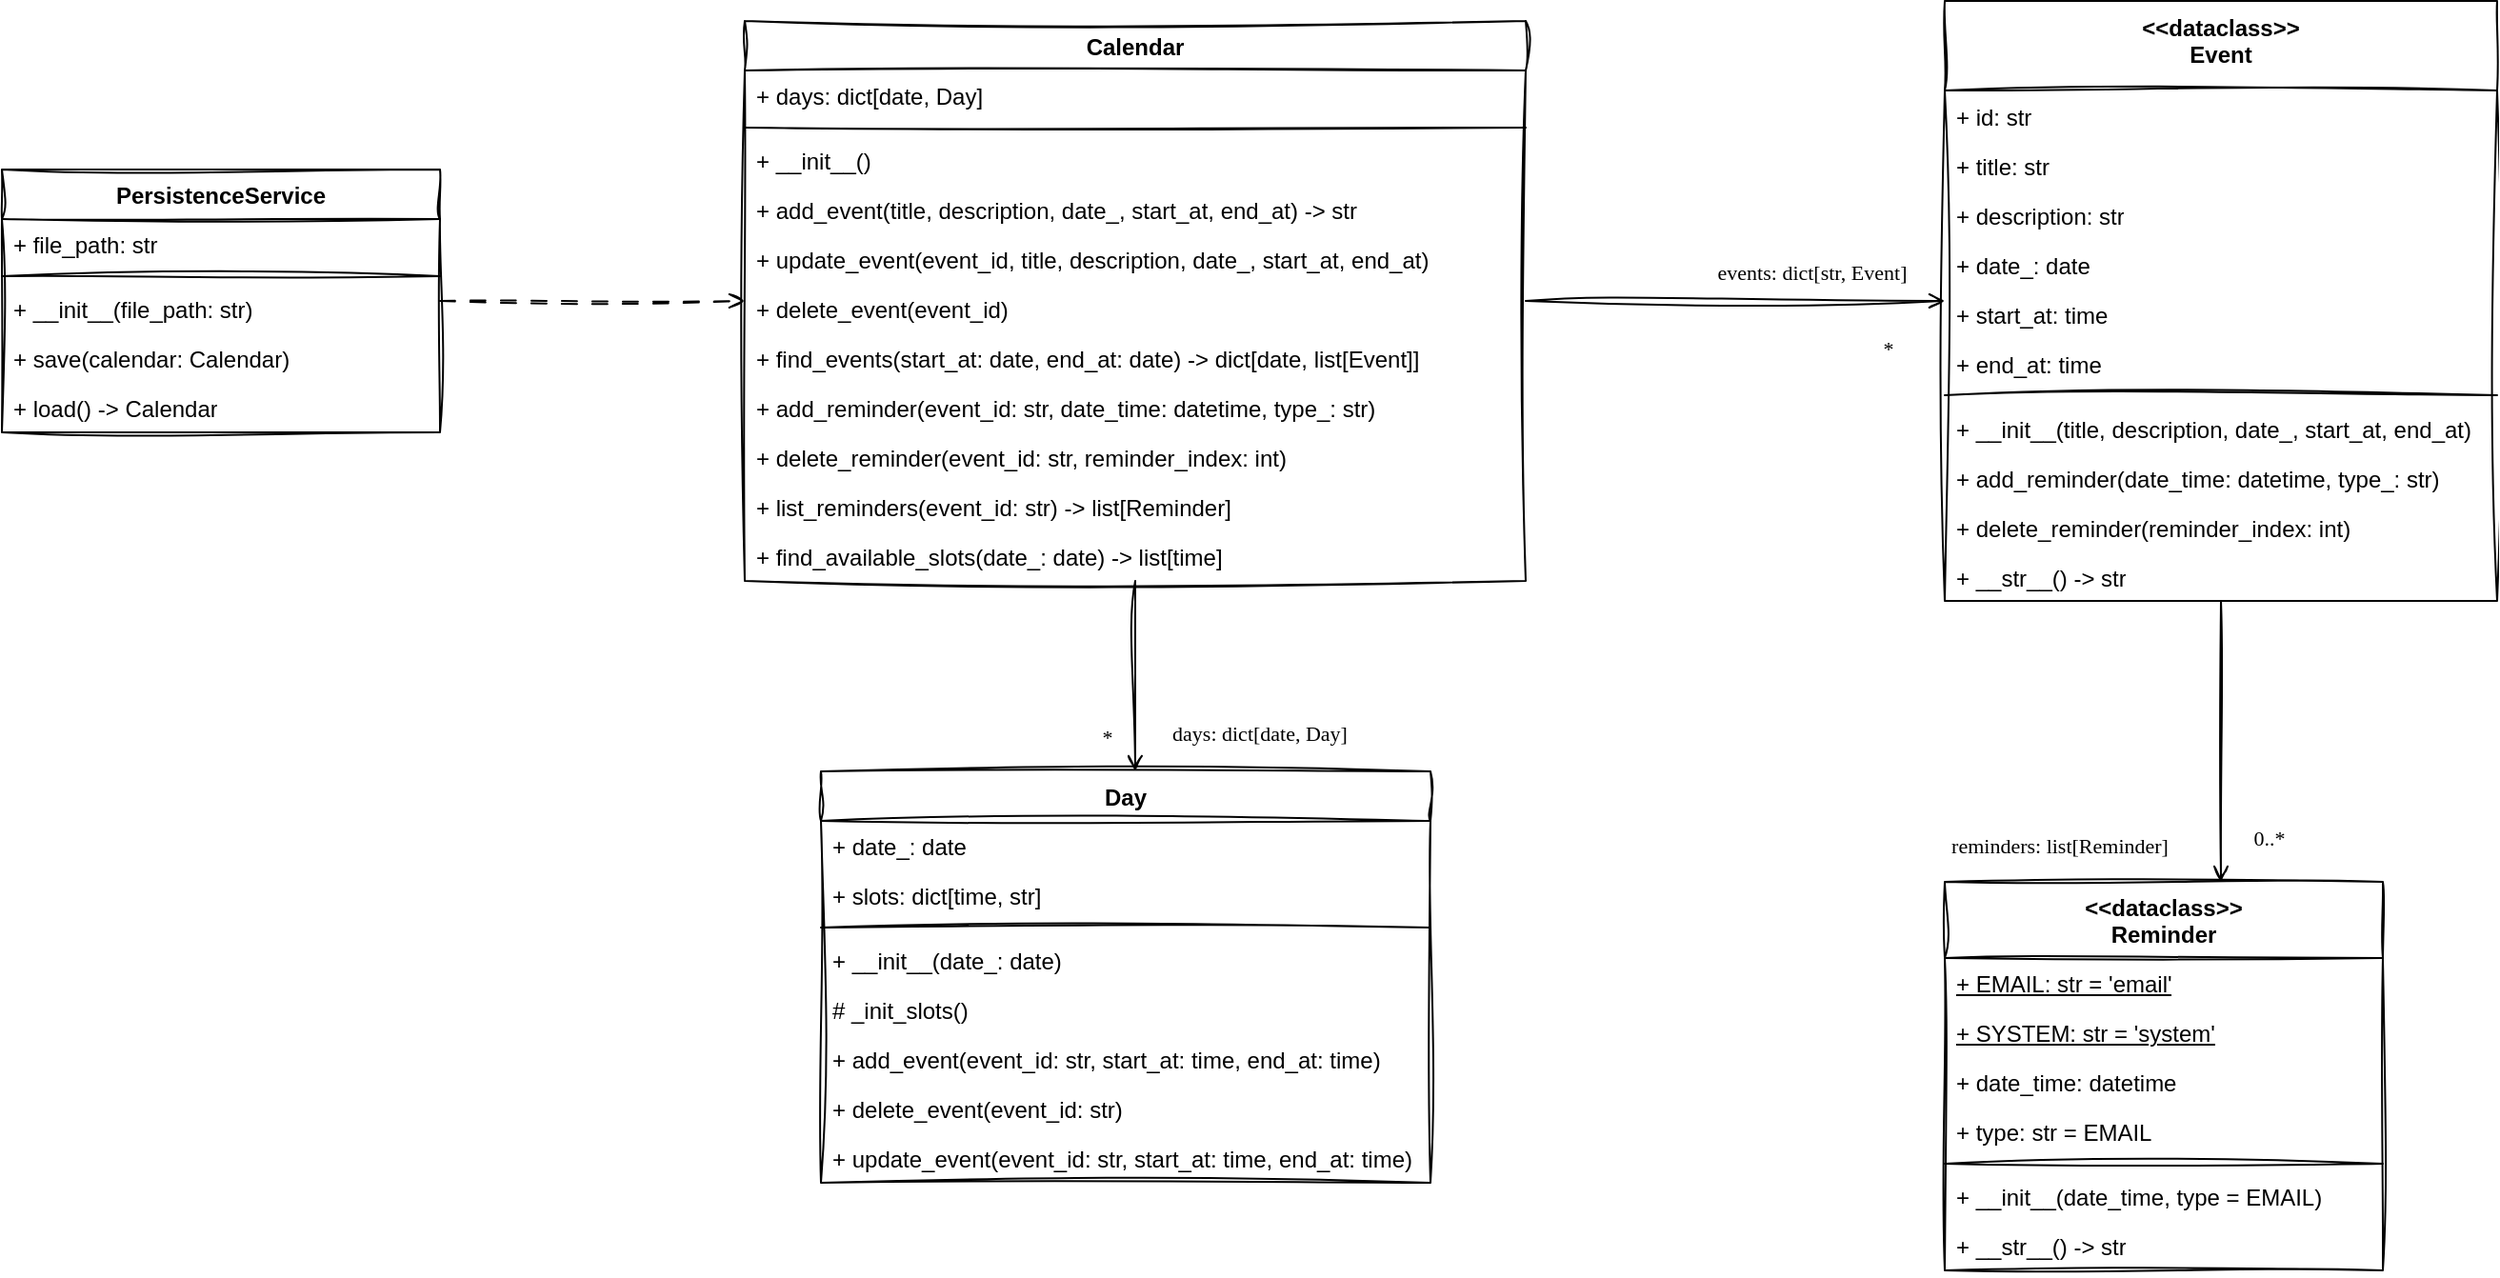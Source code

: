 <mxfile version="24.2.5" type="device">
  <diagram id="_wogAJUdVSEfxbqdeqLf" name="Page-2">
    <mxGraphModel dx="1900" dy="522" grid="1" gridSize="10" guides="1" tooltips="1" connect="1" arrows="1" fold="1" page="1" pageScale="1" pageWidth="850" pageHeight="1100" math="0" shadow="0">
      <root>
        <mxCell id="0" />
        <mxCell id="1" parent="0" />
        <mxCell id="95oVGYyRM19d0E_emJBf-1" value="&amp;lt;&amp;lt;dataclass&amp;gt;&amp;gt;&lt;br&gt;Reminder" style="swimlane;fontStyle=1;align=center;verticalAlign=top;childLayout=stackLayout;horizontal=1;startSize=40;horizontalStack=0;resizeParent=1;resizeParentMax=0;resizeLast=0;collapsible=1;marginBottom=0;whiteSpace=wrap;html=1;hachureGap=4;fontFamily=Helvetica;labelBackgroundColor=none;rounded=0;sketch=1;curveFitting=1;jiggle=2;" parent="1" vertex="1">
          <mxGeometry x="530" y="470" width="230" height="204" as="geometry" />
        </mxCell>
        <mxCell id="95oVGYyRM19d0E_emJBf-2" value="+ EMAIL: str = &#39;email&#39;" style="text;strokeColor=none;fillColor=none;align=left;verticalAlign=top;spacingLeft=4;spacingRight=4;overflow=hidden;rotatable=0;points=[[0,0.5],[1,0.5]];portConstraint=eastwest;whiteSpace=wrap;html=1;fontFamily=Helvetica;labelBackgroundColor=none;rounded=0;fontStyle=4;sketch=1;curveFitting=1;jiggle=2;" parent="95oVGYyRM19d0E_emJBf-1" vertex="1">
          <mxGeometry y="40" width="230" height="26" as="geometry" />
        </mxCell>
        <mxCell id="95oVGYyRM19d0E_emJBf-7" value="+ SYSTEM: str = &#39;system&#39;" style="text;strokeColor=none;fillColor=none;align=left;verticalAlign=top;spacingLeft=4;spacingRight=4;overflow=hidden;rotatable=0;points=[[0,0.5],[1,0.5]];portConstraint=eastwest;whiteSpace=wrap;html=1;fontFamily=Helvetica;labelBackgroundColor=none;rounded=0;fontStyle=4;sketch=1;curveFitting=1;jiggle=2;" parent="95oVGYyRM19d0E_emJBf-1" vertex="1">
          <mxGeometry y="66" width="230" height="26" as="geometry" />
        </mxCell>
        <mxCell id="95oVGYyRM19d0E_emJBf-6" value="+ date_time: datetime" style="text;strokeColor=none;fillColor=none;align=left;verticalAlign=top;spacingLeft=4;spacingRight=4;overflow=hidden;rotatable=0;points=[[0,0.5],[1,0.5]];portConstraint=eastwest;whiteSpace=wrap;html=1;fontFamily=Helvetica;labelBackgroundColor=none;rounded=0;sketch=1;curveFitting=1;jiggle=2;" parent="95oVGYyRM19d0E_emJBf-1" vertex="1">
          <mxGeometry y="92" width="230" height="26" as="geometry" />
        </mxCell>
        <mxCell id="95oVGYyRM19d0E_emJBf-5" value="+ type: str = EMAIL" style="text;strokeColor=none;fillColor=none;align=left;verticalAlign=top;spacingLeft=4;spacingRight=4;overflow=hidden;rotatable=0;points=[[0,0.5],[1,0.5]];portConstraint=eastwest;whiteSpace=wrap;html=1;fontFamily=Helvetica;labelBackgroundColor=none;rounded=0;sketch=1;curveFitting=1;jiggle=2;" parent="95oVGYyRM19d0E_emJBf-1" vertex="1">
          <mxGeometry y="118" width="230" height="26" as="geometry" />
        </mxCell>
        <mxCell id="95oVGYyRM19d0E_emJBf-3" value="" style="line;strokeWidth=1;fillColor=none;align=left;verticalAlign=middle;spacingTop=-1;spacingLeft=3;spacingRight=3;rotatable=0;labelPosition=right;points=[];portConstraint=eastwest;hachureGap=4;fontFamily=Helvetica;labelBackgroundColor=none;rounded=0;sketch=1;curveFitting=1;jiggle=2;" parent="95oVGYyRM19d0E_emJBf-1" vertex="1">
          <mxGeometry y="144" width="230" height="8" as="geometry" />
        </mxCell>
        <mxCell id="95oVGYyRM19d0E_emJBf-4" value="+ __init__(date_time, type = EMAIL)" style="text;strokeColor=none;fillColor=none;align=left;verticalAlign=top;spacingLeft=4;spacingRight=4;overflow=hidden;rotatable=0;points=[[0,0.5],[1,0.5]];portConstraint=eastwest;whiteSpace=wrap;html=1;fontFamily=Helvetica;labelBackgroundColor=none;rounded=0;sketch=1;curveFitting=1;jiggle=2;" parent="95oVGYyRM19d0E_emJBf-1" vertex="1">
          <mxGeometry y="152" width="230" height="26" as="geometry" />
        </mxCell>
        <mxCell id="2Sr8vMXwaTmX5nrPw6TR-1" value="+ __str__() -&amp;gt; str" style="text;strokeColor=none;fillColor=none;align=left;verticalAlign=top;spacingLeft=4;spacingRight=4;overflow=hidden;rotatable=0;points=[[0,0.5],[1,0.5]];portConstraint=eastwest;whiteSpace=wrap;html=1;fontFamily=Helvetica;labelBackgroundColor=none;rounded=0;sketch=1;curveFitting=1;jiggle=2;" parent="95oVGYyRM19d0E_emJBf-1" vertex="1">
          <mxGeometry y="178" width="230" height="26" as="geometry" />
        </mxCell>
        <mxCell id="RY-ba9Q4a1soDU3ntm-o-17" style="edgeStyle=orthogonalEdgeStyle;rounded=0;sketch=1;hachureGap=4;jiggle=2;curveFitting=1;orthogonalLoop=1;jettySize=auto;html=1;fontFamily=Architects Daughter;fontSource=https%3A%2F%2Ffonts.googleapis.com%2Fcss%3Ffamily%3DArchitects%2BDaughter;endArrow=open;endFill=0;" parent="1" source="95oVGYyRM19d0E_emJBf-8" target="95oVGYyRM19d0E_emJBf-1" edge="1">
          <mxGeometry relative="1" as="geometry">
            <Array as="points">
              <mxPoint x="650" y="470" />
              <mxPoint x="655" y="470" />
            </Array>
          </mxGeometry>
        </mxCell>
        <mxCell id="RY-ba9Q4a1soDU3ntm-o-22" value="reminders: list[Reminder]" style="edgeLabel;html=1;align=center;verticalAlign=middle;resizable=0;points=[];sketch=1;hachureGap=4;jiggle=2;curveFitting=1;fontFamily=Verdana;" parent="RY-ba9Q4a1soDU3ntm-o-17" vertex="1" connectable="0">
          <mxGeometry x="0.28" y="-2" relative="1" as="geometry">
            <mxPoint x="-83" y="34" as="offset" />
          </mxGeometry>
        </mxCell>
        <mxCell id="RY-ba9Q4a1soDU3ntm-o-23" value="0..*" style="edgeLabel;html=1;align=center;verticalAlign=middle;resizable=0;points=[];sketch=1;hachureGap=4;jiggle=2;curveFitting=1;fontFamily=Verdana;" parent="RY-ba9Q4a1soDU3ntm-o-17" vertex="1" connectable="0">
          <mxGeometry x="0.397" y="-3" relative="1" as="geometry">
            <mxPoint x="28" y="21" as="offset" />
          </mxGeometry>
        </mxCell>
        <mxCell id="95oVGYyRM19d0E_emJBf-8" value="&amp;lt;&amp;lt;dataclass&amp;gt;&amp;gt;&lt;br&gt;Event" style="swimlane;fontStyle=1;align=center;verticalAlign=top;childLayout=stackLayout;horizontal=1;startSize=47;horizontalStack=0;resizeParent=1;resizeParentMax=0;resizeLast=0;collapsible=1;marginBottom=0;whiteSpace=wrap;html=1;hachureGap=4;fontFamily=Helvetica;labelBackgroundColor=none;rounded=0;sketch=1;curveFitting=1;jiggle=2;" parent="1" vertex="1">
          <mxGeometry x="530" y="7.5" width="290" height="315" as="geometry" />
        </mxCell>
        <mxCell id="RY-ba9Q4a1soDU3ntm-o-25" value="+ id: str" style="text;strokeColor=none;fillColor=none;align=left;verticalAlign=top;spacingLeft=4;spacingRight=4;overflow=hidden;rotatable=0;points=[[0,0.5],[1,0.5]];portConstraint=eastwest;whiteSpace=wrap;html=1;fontFamily=Helvetica;labelBackgroundColor=none;rounded=0;fontStyle=0;sketch=1;curveFitting=1;jiggle=2;" parent="95oVGYyRM19d0E_emJBf-8" vertex="1">
          <mxGeometry y="47" width="290" height="26" as="geometry" />
        </mxCell>
        <mxCell id="95oVGYyRM19d0E_emJBf-9" value="+ title: str" style="text;strokeColor=none;fillColor=none;align=left;verticalAlign=top;spacingLeft=4;spacingRight=4;overflow=hidden;rotatable=0;points=[[0,0.5],[1,0.5]];portConstraint=eastwest;whiteSpace=wrap;html=1;fontFamily=Helvetica;labelBackgroundColor=none;rounded=0;fontStyle=0;sketch=1;curveFitting=1;jiggle=2;" parent="95oVGYyRM19d0E_emJBf-8" vertex="1">
          <mxGeometry y="73" width="290" height="26" as="geometry" />
        </mxCell>
        <mxCell id="95oVGYyRM19d0E_emJBf-10" value="+ description: str" style="text;strokeColor=none;fillColor=none;align=left;verticalAlign=top;spacingLeft=4;spacingRight=4;overflow=hidden;rotatable=0;points=[[0,0.5],[1,0.5]];portConstraint=eastwest;whiteSpace=wrap;html=1;fontFamily=Helvetica;labelBackgroundColor=none;rounded=0;fontStyle=0;sketch=1;curveFitting=1;jiggle=2;" parent="95oVGYyRM19d0E_emJBf-8" vertex="1">
          <mxGeometry y="99" width="290" height="26" as="geometry" />
        </mxCell>
        <mxCell id="95oVGYyRM19d0E_emJBf-11" value="+ date_: date" style="text;strokeColor=none;fillColor=none;align=left;verticalAlign=top;spacingLeft=4;spacingRight=4;overflow=hidden;rotatable=0;points=[[0,0.5],[1,0.5]];portConstraint=eastwest;whiteSpace=wrap;html=1;fontFamily=Helvetica;labelBackgroundColor=none;rounded=0;sketch=1;curveFitting=1;jiggle=2;" parent="95oVGYyRM19d0E_emJBf-8" vertex="1">
          <mxGeometry y="125" width="290" height="26" as="geometry" />
        </mxCell>
        <mxCell id="95oVGYyRM19d0E_emJBf-12" value="+ start_at: time" style="text;strokeColor=none;fillColor=none;align=left;verticalAlign=top;spacingLeft=4;spacingRight=4;overflow=hidden;rotatable=0;points=[[0,0.5],[1,0.5]];portConstraint=eastwest;whiteSpace=wrap;html=1;fontFamily=Helvetica;labelBackgroundColor=none;rounded=0;sketch=1;curveFitting=1;jiggle=2;" parent="95oVGYyRM19d0E_emJBf-8" vertex="1">
          <mxGeometry y="151" width="290" height="26" as="geometry" />
        </mxCell>
        <mxCell id="95oVGYyRM19d0E_emJBf-15" value="+ end_at: time" style="text;strokeColor=none;fillColor=none;align=left;verticalAlign=top;spacingLeft=4;spacingRight=4;overflow=hidden;rotatable=0;points=[[0,0.5],[1,0.5]];portConstraint=eastwest;whiteSpace=wrap;html=1;fontFamily=Helvetica;labelBackgroundColor=none;rounded=0;sketch=1;curveFitting=1;jiggle=2;" parent="95oVGYyRM19d0E_emJBf-8" vertex="1">
          <mxGeometry y="177" width="290" height="26" as="geometry" />
        </mxCell>
        <mxCell id="95oVGYyRM19d0E_emJBf-13" value="" style="line;strokeWidth=1;fillColor=none;align=left;verticalAlign=middle;spacingTop=-1;spacingLeft=3;spacingRight=3;rotatable=0;labelPosition=right;points=[];portConstraint=eastwest;hachureGap=4;fontFamily=Helvetica;labelBackgroundColor=none;rounded=0;sketch=1;curveFitting=1;jiggle=2;" parent="95oVGYyRM19d0E_emJBf-8" vertex="1">
          <mxGeometry y="203" width="290" height="8" as="geometry" />
        </mxCell>
        <mxCell id="95oVGYyRM19d0E_emJBf-14" value="+ __init__(title, description, date_, start_at, end_at)" style="text;strokeColor=none;fillColor=none;align=left;verticalAlign=top;spacingLeft=4;spacingRight=4;overflow=hidden;rotatable=0;points=[[0,0.5],[1,0.5]];portConstraint=eastwest;whiteSpace=wrap;html=1;fontFamily=Helvetica;labelBackgroundColor=none;rounded=0;sketch=1;curveFitting=1;jiggle=2;" parent="95oVGYyRM19d0E_emJBf-8" vertex="1">
          <mxGeometry y="211" width="290" height="26" as="geometry" />
        </mxCell>
        <mxCell id="RY-ba9Q4a1soDU3ntm-o-44" value="+ add_reminder(date_time: datetime, type_: str)" style="text;strokeColor=none;fillColor=none;align=left;verticalAlign=top;spacingLeft=4;spacingRight=4;overflow=hidden;rotatable=0;points=[[0,0.5],[1,0.5]];portConstraint=eastwest;whiteSpace=wrap;html=1;fontFamily=Helvetica;labelBackgroundColor=none;rounded=0;sketch=1;curveFitting=1;jiggle=2;" parent="95oVGYyRM19d0E_emJBf-8" vertex="1">
          <mxGeometry y="237" width="290" height="26" as="geometry" />
        </mxCell>
        <mxCell id="RY-ba9Q4a1soDU3ntm-o-45" value="+ delete_reminder(reminder_index: int)" style="text;strokeColor=none;fillColor=none;align=left;verticalAlign=top;spacingLeft=4;spacingRight=4;overflow=hidden;rotatable=0;points=[[0,0.5],[1,0.5]];portConstraint=eastwest;whiteSpace=wrap;html=1;fontFamily=Helvetica;labelBackgroundColor=none;rounded=0;sketch=1;curveFitting=1;jiggle=2;" parent="95oVGYyRM19d0E_emJBf-8" vertex="1">
          <mxGeometry y="263" width="290" height="26" as="geometry" />
        </mxCell>
        <mxCell id="2Sr8vMXwaTmX5nrPw6TR-2" value="+ __str__() -&amp;gt; str" style="text;strokeColor=none;fillColor=none;align=left;verticalAlign=top;spacingLeft=4;spacingRight=4;overflow=hidden;rotatable=0;points=[[0,0.5],[1,0.5]];portConstraint=eastwest;whiteSpace=wrap;html=1;fontFamily=Helvetica;labelBackgroundColor=none;rounded=0;sketch=1;curveFitting=1;jiggle=2;" parent="95oVGYyRM19d0E_emJBf-8" vertex="1">
          <mxGeometry y="289" width="290" height="26" as="geometry" />
        </mxCell>
        <mxCell id="RY-ba9Q4a1soDU3ntm-o-1" value="Day" style="swimlane;fontStyle=1;align=center;verticalAlign=top;childLayout=stackLayout;horizontal=1;startSize=26;horizontalStack=0;resizeParent=1;resizeParentMax=0;resizeLast=0;collapsible=1;marginBottom=0;whiteSpace=wrap;html=1;hachureGap=4;fontFamily=Helvetica;labelBackgroundColor=none;rounded=0;sketch=1;curveFitting=1;jiggle=2;" parent="1" vertex="1">
          <mxGeometry x="-60" y="412" width="320" height="216" as="geometry" />
        </mxCell>
        <mxCell id="RY-ba9Q4a1soDU3ntm-o-4" value="+ date_: date" style="text;strokeColor=none;fillColor=none;align=left;verticalAlign=top;spacingLeft=4;spacingRight=4;overflow=hidden;rotatable=0;points=[[0,0.5],[1,0.5]];portConstraint=eastwest;whiteSpace=wrap;html=1;fontFamily=Helvetica;labelBackgroundColor=none;rounded=0;sketch=1;curveFitting=1;jiggle=2;" parent="RY-ba9Q4a1soDU3ntm-o-1" vertex="1">
          <mxGeometry y="26" width="320" height="26" as="geometry" />
        </mxCell>
        <mxCell id="2Sr8vMXwaTmX5nrPw6TR-5" value="+ slots: dict[time, str]" style="text;strokeColor=none;fillColor=none;align=left;verticalAlign=top;spacingLeft=4;spacingRight=4;overflow=hidden;rotatable=0;points=[[0,0.5],[1,0.5]];portConstraint=eastwest;whiteSpace=wrap;html=1;fontFamily=Helvetica;labelBackgroundColor=none;rounded=0;sketch=1;curveFitting=1;jiggle=2;" parent="RY-ba9Q4a1soDU3ntm-o-1" vertex="1">
          <mxGeometry y="52" width="320" height="26" as="geometry" />
        </mxCell>
        <mxCell id="RY-ba9Q4a1soDU3ntm-o-6" value="" style="line;strokeWidth=1;fillColor=none;align=left;verticalAlign=middle;spacingTop=-1;spacingLeft=3;spacingRight=3;rotatable=0;labelPosition=right;points=[];portConstraint=eastwest;hachureGap=4;fontFamily=Helvetica;labelBackgroundColor=none;rounded=0;sketch=1;curveFitting=1;jiggle=2;" parent="RY-ba9Q4a1soDU3ntm-o-1" vertex="1">
          <mxGeometry y="78" width="320" height="8" as="geometry" />
        </mxCell>
        <mxCell id="RY-ba9Q4a1soDU3ntm-o-7" value="+ __init__(date_: date)" style="text;strokeColor=none;fillColor=none;align=left;verticalAlign=top;spacingLeft=4;spacingRight=4;overflow=hidden;rotatable=0;points=[[0,0.5],[1,0.5]];portConstraint=eastwest;whiteSpace=wrap;html=1;fontFamily=Helvetica;labelBackgroundColor=none;rounded=0;sketch=1;curveFitting=1;jiggle=2;" parent="RY-ba9Q4a1soDU3ntm-o-1" vertex="1">
          <mxGeometry y="86" width="320" height="26" as="geometry" />
        </mxCell>
        <mxCell id="RY-ba9Q4a1soDU3ntm-o-8" value="# _init_slots()" style="text;strokeColor=none;fillColor=none;align=left;verticalAlign=top;spacingLeft=4;spacingRight=4;overflow=hidden;rotatable=0;points=[[0,0.5],[1,0.5]];portConstraint=eastwest;whiteSpace=wrap;html=1;fontFamily=Helvetica;labelBackgroundColor=none;rounded=0;sketch=1;curveFitting=1;jiggle=2;" parent="RY-ba9Q4a1soDU3ntm-o-1" vertex="1">
          <mxGeometry y="112" width="320" height="26" as="geometry" />
        </mxCell>
        <mxCell id="RY-ba9Q4a1soDU3ntm-o-42" value="+ add_event(event_id: str, start_at: time, end_at: time)" style="text;strokeColor=none;fillColor=none;align=left;verticalAlign=top;spacingLeft=4;spacingRight=4;overflow=hidden;rotatable=0;points=[[0,0.5],[1,0.5]];portConstraint=eastwest;whiteSpace=wrap;html=1;fontFamily=Helvetica;labelBackgroundColor=none;rounded=0;sketch=1;curveFitting=1;jiggle=2;" parent="RY-ba9Q4a1soDU3ntm-o-1" vertex="1">
          <mxGeometry y="138" width="320" height="26" as="geometry" />
        </mxCell>
        <mxCell id="RY-ba9Q4a1soDU3ntm-o-47" value="+ delete_event(event_id: str)" style="text;strokeColor=none;fillColor=none;align=left;verticalAlign=top;spacingLeft=4;spacingRight=4;overflow=hidden;rotatable=0;points=[[0,0.5],[1,0.5]];portConstraint=eastwest;whiteSpace=wrap;html=1;fontFamily=Helvetica;labelBackgroundColor=none;rounded=0;sketch=1;curveFitting=1;jiggle=2;" parent="RY-ba9Q4a1soDU3ntm-o-1" vertex="1">
          <mxGeometry y="164" width="320" height="26" as="geometry" />
        </mxCell>
        <mxCell id="RY-ba9Q4a1soDU3ntm-o-48" value="+ update_event(event_id: str, start_at: time, end_at: time)" style="text;strokeColor=none;fillColor=none;align=left;verticalAlign=top;spacingLeft=4;spacingRight=4;overflow=hidden;rotatable=0;points=[[0,0.5],[1,0.5]];portConstraint=eastwest;whiteSpace=wrap;html=1;fontFamily=Helvetica;labelBackgroundColor=none;rounded=0;sketch=1;curveFitting=1;jiggle=2;" parent="RY-ba9Q4a1soDU3ntm-o-1" vertex="1">
          <mxGeometry y="190" width="320" height="26" as="geometry" />
        </mxCell>
        <mxCell id="RY-ba9Q4a1soDU3ntm-o-15" style="edgeStyle=orthogonalEdgeStyle;rounded=0;sketch=1;hachureGap=4;jiggle=2;curveFitting=1;orthogonalLoop=1;jettySize=auto;html=1;fontFamily=Architects Daughter;fontSource=https%3A%2F%2Ffonts.googleapis.com%2Fcss%3Ffamily%3DArchitects%2BDaughter;endArrow=open;endFill=0;" parent="1" source="RY-ba9Q4a1soDU3ntm-o-9" target="RY-ba9Q4a1soDU3ntm-o-1" edge="1">
          <mxGeometry relative="1" as="geometry">
            <Array as="points">
              <mxPoint x="130" y="210" />
              <mxPoint x="130" y="210" />
            </Array>
          </mxGeometry>
        </mxCell>
        <mxCell id="RY-ba9Q4a1soDU3ntm-o-18" value="days: dict[date, Day]" style="edgeLabel;html=1;align=center;verticalAlign=middle;resizable=0;points=[];sketch=1;hachureGap=4;jiggle=2;curveFitting=1;fontFamily=Verdana;" parent="RY-ba9Q4a1soDU3ntm-o-15" vertex="1" connectable="0">
          <mxGeometry x="0.597" y="-1" relative="1" as="geometry">
            <mxPoint x="66" as="offset" />
          </mxGeometry>
        </mxCell>
        <mxCell id="RY-ba9Q4a1soDU3ntm-o-19" value="*" style="edgeLabel;html=1;align=center;verticalAlign=middle;resizable=0;points=[];sketch=1;hachureGap=4;jiggle=2;curveFitting=1;fontFamily=Verdana;" parent="RY-ba9Q4a1soDU3ntm-o-15" vertex="1" connectable="0">
          <mxGeometry x="0.597" y="-4" relative="1" as="geometry">
            <mxPoint x="-11" y="2" as="offset" />
          </mxGeometry>
        </mxCell>
        <mxCell id="RY-ba9Q4a1soDU3ntm-o-9" value="Calendar" style="swimlane;fontStyle=1;align=center;verticalAlign=top;childLayout=stackLayout;horizontal=1;startSize=26;horizontalStack=0;resizeParent=1;resizeParentMax=0;resizeLast=0;collapsible=1;marginBottom=0;whiteSpace=wrap;html=1;hachureGap=4;fontFamily=Helvetica;labelBackgroundColor=none;rounded=0;sketch=1;curveFitting=1;jiggle=2;" parent="1" vertex="1">
          <mxGeometry x="-100" y="18" width="410" height="294" as="geometry" />
        </mxCell>
        <mxCell id="RY-ba9Q4a1soDU3ntm-o-52" value="+ days: dict[date, Day]" style="text;strokeColor=none;fillColor=none;align=left;verticalAlign=top;spacingLeft=4;spacingRight=4;overflow=hidden;rotatable=0;points=[[0,0.5],[1,0.5]];portConstraint=eastwest;whiteSpace=wrap;html=1;fontFamily=Helvetica;labelBackgroundColor=none;rounded=0;sketch=1;curveFitting=1;jiggle=2;" parent="RY-ba9Q4a1soDU3ntm-o-9" vertex="1">
          <mxGeometry y="26" width="410" height="26" as="geometry" />
        </mxCell>
        <mxCell id="RY-ba9Q4a1soDU3ntm-o-12" value="" style="line;strokeWidth=1;fillColor=none;align=left;verticalAlign=middle;spacingTop=-1;spacingLeft=3;spacingRight=3;rotatable=0;labelPosition=right;points=[];portConstraint=eastwest;hachureGap=4;fontFamily=Helvetica;labelBackgroundColor=none;rounded=0;sketch=1;curveFitting=1;jiggle=2;" parent="RY-ba9Q4a1soDU3ntm-o-9" vertex="1">
          <mxGeometry y="52" width="410" height="8" as="geometry" />
        </mxCell>
        <mxCell id="RY-ba9Q4a1soDU3ntm-o-13" value="+ __init__()" style="text;strokeColor=none;fillColor=none;align=left;verticalAlign=top;spacingLeft=4;spacingRight=4;overflow=hidden;rotatable=0;points=[[0,0.5],[1,0.5]];portConstraint=eastwest;whiteSpace=wrap;html=1;fontFamily=Helvetica;labelBackgroundColor=none;rounded=0;sketch=1;curveFitting=1;jiggle=2;" parent="RY-ba9Q4a1soDU3ntm-o-9" vertex="1">
          <mxGeometry y="60" width="410" height="26" as="geometry" />
        </mxCell>
        <mxCell id="RY-ba9Q4a1soDU3ntm-o-14" value="+ add_event(title, description, date_, start_at, end_at) -&amp;gt; str" style="text;strokeColor=none;fillColor=none;align=left;verticalAlign=top;spacingLeft=4;spacingRight=4;overflow=hidden;rotatable=0;points=[[0,0.5],[1,0.5]];portConstraint=eastwest;whiteSpace=wrap;html=1;fontFamily=Helvetica;labelBackgroundColor=none;rounded=0;sketch=1;curveFitting=1;jiggle=2;" parent="RY-ba9Q4a1soDU3ntm-o-9" vertex="1">
          <mxGeometry y="86" width="410" height="26" as="geometry" />
        </mxCell>
        <mxCell id="RY-ba9Q4a1soDU3ntm-o-24" value="+ update_event(event_id, title, description, date_, start_at, end_at)" style="text;strokeColor=none;fillColor=none;align=left;verticalAlign=top;spacingLeft=4;spacingRight=4;overflow=hidden;rotatable=0;points=[[0,0.5],[1,0.5]];portConstraint=eastwest;whiteSpace=wrap;html=1;fontFamily=Helvetica;labelBackgroundColor=none;rounded=0;sketch=1;curveFitting=1;jiggle=2;" parent="RY-ba9Q4a1soDU3ntm-o-9" vertex="1">
          <mxGeometry y="112" width="410" height="26" as="geometry" />
        </mxCell>
        <mxCell id="RY-ba9Q4a1soDU3ntm-o-26" value="+ delete_event(event_id)" style="text;strokeColor=none;fillColor=none;align=left;verticalAlign=top;spacingLeft=4;spacingRight=4;overflow=hidden;rotatable=0;points=[[0,0.5],[1,0.5]];portConstraint=eastwest;whiteSpace=wrap;html=1;fontFamily=Helvetica;labelBackgroundColor=none;rounded=0;sketch=1;curveFitting=1;jiggle=2;" parent="RY-ba9Q4a1soDU3ntm-o-9" vertex="1">
          <mxGeometry y="138" width="410" height="26" as="geometry" />
        </mxCell>
        <mxCell id="RY-ba9Q4a1soDU3ntm-o-43" value="+ find_events(start_at: date, end_at: date) -&amp;gt; dict[date, list[Event]]" style="text;strokeColor=none;fillColor=none;align=left;verticalAlign=top;spacingLeft=4;spacingRight=4;overflow=hidden;rotatable=0;points=[[0,0.5],[1,0.5]];portConstraint=eastwest;whiteSpace=wrap;html=1;fontFamily=Helvetica;labelBackgroundColor=none;rounded=0;sketch=1;curveFitting=1;jiggle=2;" parent="RY-ba9Q4a1soDU3ntm-o-9" vertex="1">
          <mxGeometry y="164" width="410" height="26" as="geometry" />
        </mxCell>
        <mxCell id="RY-ba9Q4a1soDU3ntm-o-49" value="+ add_reminder(event_id: str, date_time: datetime, type_: str)" style="text;strokeColor=none;fillColor=none;align=left;verticalAlign=top;spacingLeft=4;spacingRight=4;overflow=hidden;rotatable=0;points=[[0,0.5],[1,0.5]];portConstraint=eastwest;whiteSpace=wrap;html=1;fontFamily=Helvetica;labelBackgroundColor=none;rounded=0;sketch=1;curveFitting=1;jiggle=2;" parent="RY-ba9Q4a1soDU3ntm-o-9" vertex="1">
          <mxGeometry y="190" width="410" height="26" as="geometry" />
        </mxCell>
        <mxCell id="RY-ba9Q4a1soDU3ntm-o-50" value="+ delete_reminder(event_id: str, reminder_index: int)" style="text;strokeColor=none;fillColor=none;align=left;verticalAlign=top;spacingLeft=4;spacingRight=4;overflow=hidden;rotatable=0;points=[[0,0.5],[1,0.5]];portConstraint=eastwest;whiteSpace=wrap;html=1;fontFamily=Helvetica;labelBackgroundColor=none;rounded=0;sketch=1;curveFitting=1;jiggle=2;" parent="RY-ba9Q4a1soDU3ntm-o-9" vertex="1">
          <mxGeometry y="216" width="410" height="26" as="geometry" />
        </mxCell>
        <mxCell id="2Sr8vMXwaTmX5nrPw6TR-3" value="+ list_reminders(event_id: str) -&amp;gt; list[Reminder]" style="text;strokeColor=none;fillColor=none;align=left;verticalAlign=top;spacingLeft=4;spacingRight=4;overflow=hidden;rotatable=0;points=[[0,0.5],[1,0.5]];portConstraint=eastwest;whiteSpace=wrap;html=1;fontFamily=Helvetica;labelBackgroundColor=none;rounded=0;sketch=1;curveFitting=1;jiggle=2;" parent="RY-ba9Q4a1soDU3ntm-o-9" vertex="1">
          <mxGeometry y="242" width="410" height="26" as="geometry" />
        </mxCell>
        <mxCell id="RY-ba9Q4a1soDU3ntm-o-51" value="+ find_available_slots(date_: date) -&amp;gt; list[time]" style="text;strokeColor=none;fillColor=none;align=left;verticalAlign=top;spacingLeft=4;spacingRight=4;overflow=hidden;rotatable=0;points=[[0,0.5],[1,0.5]];portConstraint=eastwest;whiteSpace=wrap;html=1;fontFamily=Helvetica;labelBackgroundColor=none;rounded=0;sketch=1;curveFitting=1;jiggle=2;" parent="RY-ba9Q4a1soDU3ntm-o-9" vertex="1">
          <mxGeometry y="268" width="410" height="26" as="geometry" />
        </mxCell>
        <mxCell id="RY-ba9Q4a1soDU3ntm-o-53" style="edgeStyle=orthogonalEdgeStyle;rounded=0;sketch=1;hachureGap=4;jiggle=2;curveFitting=1;orthogonalLoop=1;jettySize=auto;html=1;fontFamily=Architects Daughter;fontSource=https%3A%2F%2Ffonts.googleapis.com%2Fcss%3Ffamily%3DArchitects%2BDaughter;dashed=1;dashPattern=8 8;endArrow=open;endFill=0;" parent="1" source="RY-ba9Q4a1soDU3ntm-o-33" target="RY-ba9Q4a1soDU3ntm-o-9" edge="1">
          <mxGeometry relative="1" as="geometry" />
        </mxCell>
        <mxCell id="RY-ba9Q4a1soDU3ntm-o-33" value="PersistenceService" style="swimlane;fontStyle=1;align=center;verticalAlign=top;childLayout=stackLayout;horizontal=1;startSize=26;horizontalStack=0;resizeParent=1;resizeParentMax=0;resizeLast=0;collapsible=1;marginBottom=0;whiteSpace=wrap;html=1;hachureGap=4;fontFamily=Helvetica;labelBackgroundColor=none;rounded=0;sketch=1;curveFitting=1;jiggle=2;" parent="1" vertex="1">
          <mxGeometry x="-490" y="96" width="230" height="138" as="geometry" />
        </mxCell>
        <mxCell id="RY-ba9Q4a1soDU3ntm-o-36" value="+ file_path: str" style="text;strokeColor=none;fillColor=none;align=left;verticalAlign=top;spacingLeft=4;spacingRight=4;overflow=hidden;rotatable=0;points=[[0,0.5],[1,0.5]];portConstraint=eastwest;whiteSpace=wrap;html=1;fontFamily=Helvetica;labelBackgroundColor=none;rounded=0;sketch=1;curveFitting=1;jiggle=2;" parent="RY-ba9Q4a1soDU3ntm-o-33" vertex="1">
          <mxGeometry y="26" width="230" height="26" as="geometry" />
        </mxCell>
        <mxCell id="RY-ba9Q4a1soDU3ntm-o-38" value="" style="line;strokeWidth=1;fillColor=none;align=left;verticalAlign=middle;spacingTop=-1;spacingLeft=3;spacingRight=3;rotatable=0;labelPosition=right;points=[];portConstraint=eastwest;hachureGap=4;fontFamily=Helvetica;labelBackgroundColor=none;rounded=0;sketch=1;curveFitting=1;jiggle=2;" parent="RY-ba9Q4a1soDU3ntm-o-33" vertex="1">
          <mxGeometry y="52" width="230" height="8" as="geometry" />
        </mxCell>
        <mxCell id="RY-ba9Q4a1soDU3ntm-o-39" value="+ __init__(file_path: str)" style="text;strokeColor=none;fillColor=none;align=left;verticalAlign=top;spacingLeft=4;spacingRight=4;overflow=hidden;rotatable=0;points=[[0,0.5],[1,0.5]];portConstraint=eastwest;whiteSpace=wrap;html=1;fontFamily=Helvetica;labelBackgroundColor=none;rounded=0;sketch=1;curveFitting=1;jiggle=2;" parent="RY-ba9Q4a1soDU3ntm-o-33" vertex="1">
          <mxGeometry y="60" width="230" height="26" as="geometry" />
        </mxCell>
        <mxCell id="RY-ba9Q4a1soDU3ntm-o-40" value="+ save(calendar: Calendar)" style="text;strokeColor=none;fillColor=none;align=left;verticalAlign=top;spacingLeft=4;spacingRight=4;overflow=hidden;rotatable=0;points=[[0,0.5],[1,0.5]];portConstraint=eastwest;whiteSpace=wrap;html=1;fontFamily=Helvetica;labelBackgroundColor=none;rounded=0;sketch=1;curveFitting=1;jiggle=2;" parent="RY-ba9Q4a1soDU3ntm-o-33" vertex="1">
          <mxGeometry y="86" width="230" height="26" as="geometry" />
        </mxCell>
        <mxCell id="RY-ba9Q4a1soDU3ntm-o-41" value="+ load() -&amp;gt; Calendar" style="text;strokeColor=none;fillColor=none;align=left;verticalAlign=top;spacingLeft=4;spacingRight=4;overflow=hidden;rotatable=0;points=[[0,0.5],[1,0.5]];portConstraint=eastwest;whiteSpace=wrap;html=1;fontFamily=Helvetica;labelBackgroundColor=none;rounded=0;sketch=1;curveFitting=1;jiggle=2;" parent="RY-ba9Q4a1soDU3ntm-o-33" vertex="1">
          <mxGeometry y="112" width="230" height="26" as="geometry" />
        </mxCell>
        <mxCell id="2Sr8vMXwaTmX5nrPw6TR-6" style="edgeStyle=orthogonalEdgeStyle;rounded=0;sketch=1;hachureGap=4;jiggle=2;curveFitting=1;orthogonalLoop=1;jettySize=auto;html=1;fontFamily=Architects Daughter;fontSource=https%3A%2F%2Ffonts.googleapis.com%2Fcss%3Ffamily%3DArchitects%2BDaughter;endArrow=open;endFill=0;" parent="1" source="RY-ba9Q4a1soDU3ntm-o-9" target="95oVGYyRM19d0E_emJBf-8" edge="1">
          <mxGeometry relative="1" as="geometry">
            <Array as="points" />
            <mxPoint x="425" y="262" as="sourcePoint" />
            <mxPoint x="425" y="362" as="targetPoint" />
          </mxGeometry>
        </mxCell>
        <mxCell id="2Sr8vMXwaTmX5nrPw6TR-7" value="events: dict[str, Event]" style="edgeLabel;html=1;align=center;verticalAlign=middle;resizable=0;points=[];sketch=1;hachureGap=4;jiggle=2;curveFitting=1;fontFamily=Verdana;" parent="2Sr8vMXwaTmX5nrPw6TR-6" vertex="1" connectable="0">
          <mxGeometry x="0.597" y="-1" relative="1" as="geometry">
            <mxPoint x="-26" y="-16" as="offset" />
          </mxGeometry>
        </mxCell>
        <mxCell id="2Sr8vMXwaTmX5nrPw6TR-8" value="*" style="edgeLabel;html=1;align=center;verticalAlign=middle;resizable=0;points=[];sketch=1;hachureGap=4;jiggle=2;curveFitting=1;fontFamily=Verdana;" parent="2Sr8vMXwaTmX5nrPw6TR-6" vertex="1" connectable="0">
          <mxGeometry x="0.597" y="-4" relative="1" as="geometry">
            <mxPoint x="14" y="21" as="offset" />
          </mxGeometry>
        </mxCell>
      </root>
    </mxGraphModel>
  </diagram>
</mxfile>
